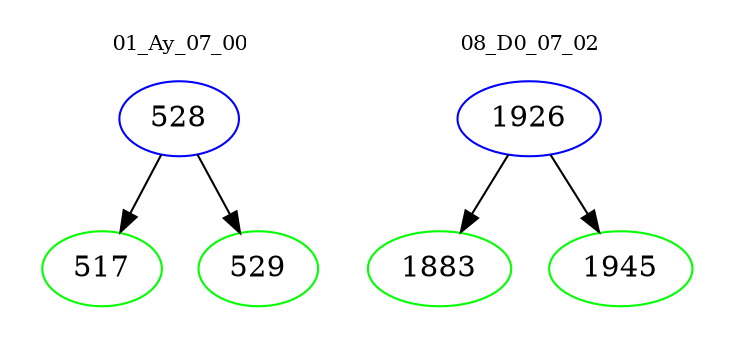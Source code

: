 digraph{
subgraph cluster_0 {
color = white
label = "01_Ay_07_00";
fontsize=10;
T0_528 [label="528", color="blue"]
T0_528 -> T0_517 [color="black"]
T0_517 [label="517", color="green"]
T0_528 -> T0_529 [color="black"]
T0_529 [label="529", color="green"]
}
subgraph cluster_1 {
color = white
label = "08_D0_07_02";
fontsize=10;
T1_1926 [label="1926", color="blue"]
T1_1926 -> T1_1883 [color="black"]
T1_1883 [label="1883", color="green"]
T1_1926 -> T1_1945 [color="black"]
T1_1945 [label="1945", color="green"]
}
}
